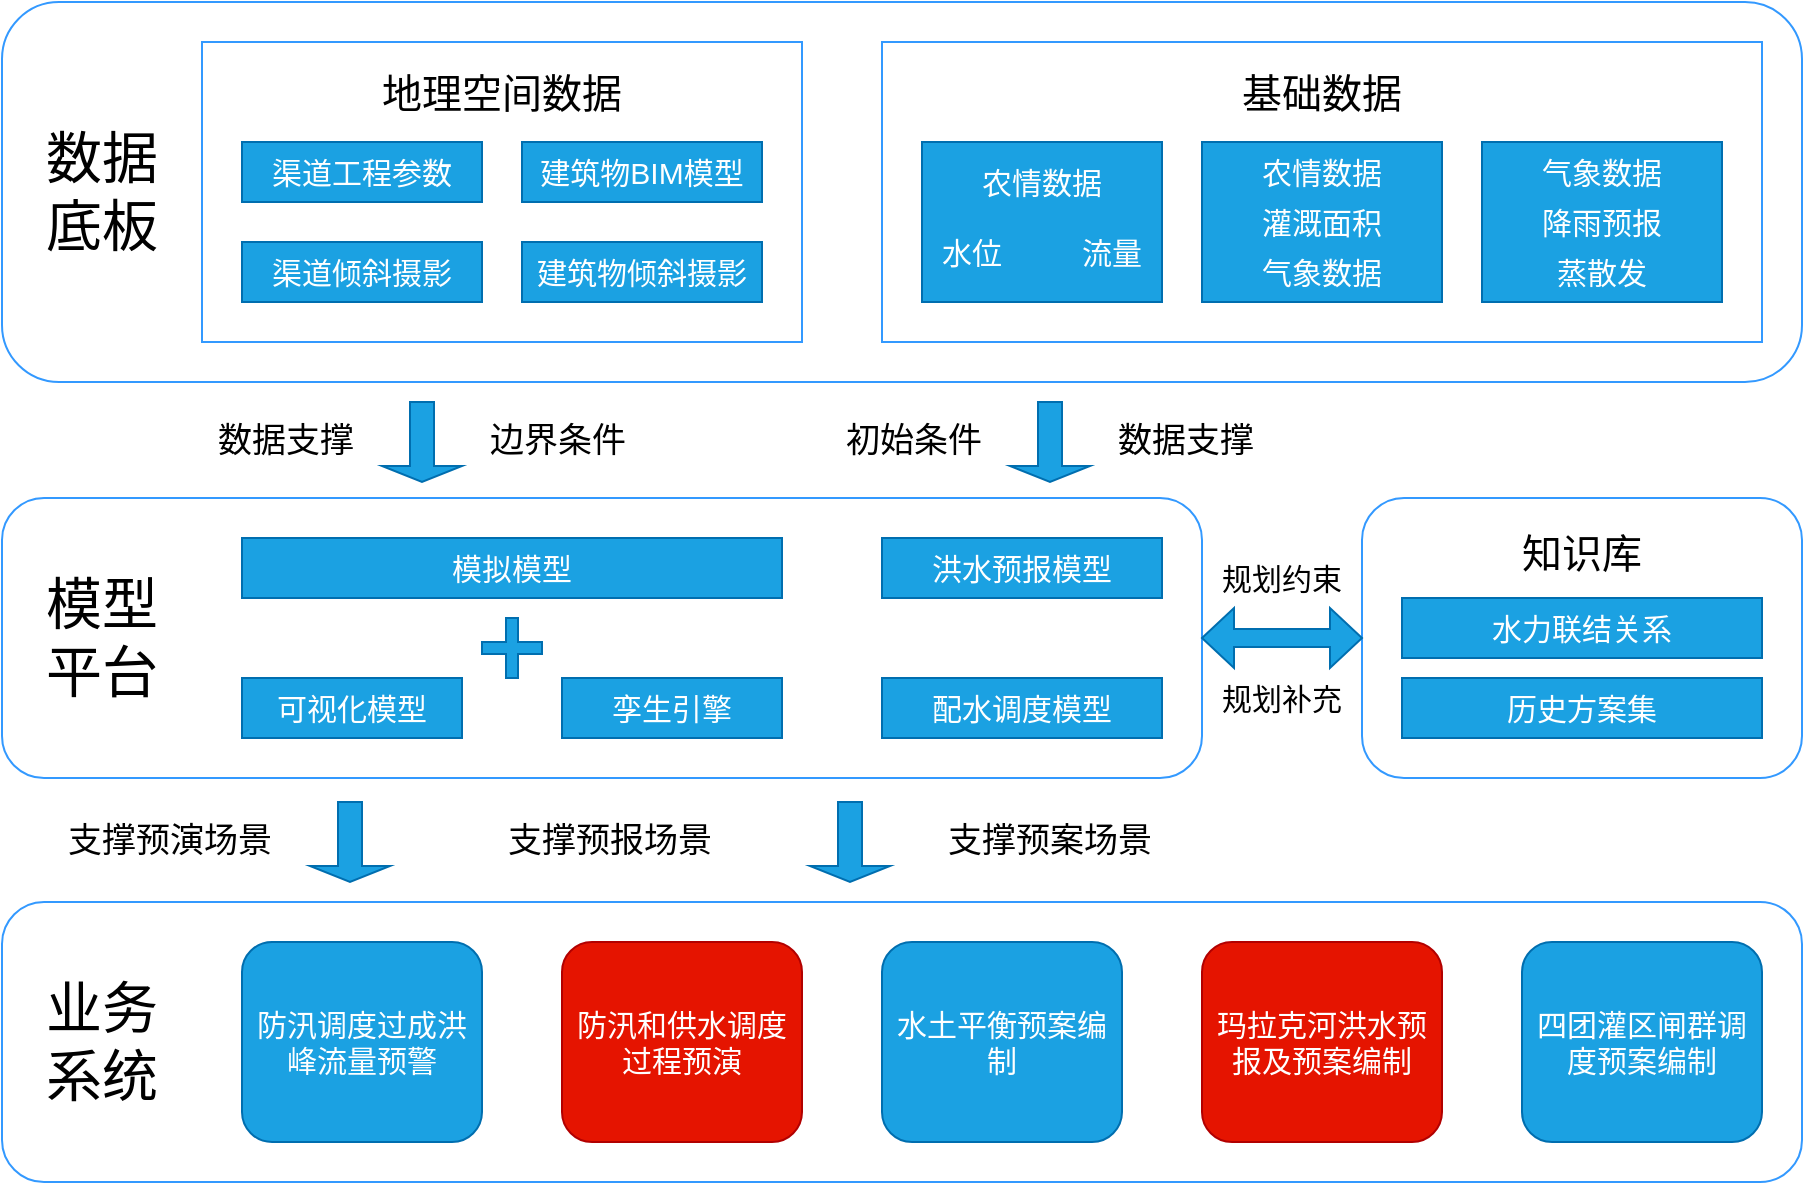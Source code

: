 <mxfile version="24.9.1">
  <diagram name="第 1 页" id="O7JRIEu9CCg7zkmm5EOh">
    <mxGraphModel dx="2074" dy="1142" grid="1" gridSize="10" guides="1" tooltips="1" connect="1" arrows="1" fold="1" page="1" pageScale="1" pageWidth="827" pageHeight="1169" math="0" shadow="0">
      <root>
        <mxCell id="0" />
        <mxCell id="1" parent="0" />
        <mxCell id="mjh7ZcY9AiYVo0-ifaDu-34" value="" style="rounded=1;whiteSpace=wrap;html=1;fillStyle=dashed;strokeColor=#3399FF;" vertex="1" parent="1">
          <mxGeometry x="760" y="378" width="220" height="140" as="geometry" />
        </mxCell>
        <mxCell id="mjh7ZcY9AiYVo0-ifaDu-1" value="" style="rounded=1;whiteSpace=wrap;html=1;fillStyle=dashed;strokeColor=#3399FF;" vertex="1" parent="1">
          <mxGeometry x="80" y="130" width="900" height="190" as="geometry" />
        </mxCell>
        <mxCell id="mjh7ZcY9AiYVo0-ifaDu-2" value="&lt;font style=&quot;font-size: 28px;&quot;&gt;数据底板&lt;/font&gt;" style="text;html=1;align=center;verticalAlign=middle;whiteSpace=wrap;rounded=0;" vertex="1" parent="1">
          <mxGeometry x="100" y="190" width="60" height="70" as="geometry" />
        </mxCell>
        <mxCell id="mjh7ZcY9AiYVo0-ifaDu-3" value="" style="rounded=0;whiteSpace=wrap;html=1;fillStyle=dashed;strokeColor=#3399FF;" vertex="1" parent="1">
          <mxGeometry x="180" y="150" width="300" height="150" as="geometry" />
        </mxCell>
        <mxCell id="mjh7ZcY9AiYVo0-ifaDu-4" value="&lt;font style=&quot;font-size: 15px;&quot;&gt;渠道工程参数&lt;/font&gt;" style="rounded=0;whiteSpace=wrap;html=1;fillStyle=auto;fillColor=#1ba1e2;strokeColor=#006EAF;fontColor=#ffffff;" vertex="1" parent="1">
          <mxGeometry x="200" y="200" width="120" height="30" as="geometry" />
        </mxCell>
        <mxCell id="mjh7ZcY9AiYVo0-ifaDu-5" value="&lt;font style=&quot;font-size: 15px;&quot;&gt;建筑物BIM模型&lt;/font&gt;" style="rounded=0;whiteSpace=wrap;html=1;fillStyle=auto;fillColor=#1ba1e2;fontColor=#ffffff;strokeColor=#006EAF;" vertex="1" parent="1">
          <mxGeometry x="340" y="200" width="120" height="30" as="geometry" />
        </mxCell>
        <mxCell id="mjh7ZcY9AiYVo0-ifaDu-6" value="&lt;font style=&quot;font-size: 15px;&quot;&gt;渠道倾斜摄影&lt;/font&gt;" style="rounded=0;whiteSpace=wrap;html=1;fillStyle=auto;fillColor=#1ba1e2;fontColor=#ffffff;strokeColor=#006EAF;" vertex="1" parent="1">
          <mxGeometry x="200" y="250" width="120" height="30" as="geometry" />
        </mxCell>
        <mxCell id="mjh7ZcY9AiYVo0-ifaDu-8" value="&lt;font style=&quot;font-size: 15px;&quot;&gt;建筑物倾斜摄影&lt;/font&gt;" style="rounded=0;whiteSpace=wrap;html=1;fillStyle=auto;fillColor=#1ba1e2;fontColor=#ffffff;strokeColor=#006EAF;" vertex="1" parent="1">
          <mxGeometry x="340" y="250" width="120" height="30" as="geometry" />
        </mxCell>
        <mxCell id="mjh7ZcY9AiYVo0-ifaDu-9" value="" style="rounded=0;whiteSpace=wrap;html=1;strokeColor=#3399FF;fillStyle=dashed;" vertex="1" parent="1">
          <mxGeometry x="520" y="150" width="440" height="150" as="geometry" />
        </mxCell>
        <mxCell id="mjh7ZcY9AiYVo0-ifaDu-10" value="&lt;font style=&quot;font-size: 20px;&quot;&gt;地理空间数据&lt;/font&gt;" style="text;html=1;align=center;verticalAlign=middle;whiteSpace=wrap;rounded=0;" vertex="1" parent="1">
          <mxGeometry x="240" y="160" width="180" height="30" as="geometry" />
        </mxCell>
        <mxCell id="mjh7ZcY9AiYVo0-ifaDu-16" value="" style="rounded=0;whiteSpace=wrap;html=1;fillColor=#1ba1e2;fontColor=#ffffff;strokeColor=#006EAF;" vertex="1" parent="1">
          <mxGeometry x="680" y="200" width="120" height="80" as="geometry" />
        </mxCell>
        <mxCell id="mjh7ZcY9AiYVo0-ifaDu-17" value="" style="rounded=0;whiteSpace=wrap;html=1;fillColor=#1ba1e2;fontColor=#ffffff;strokeColor=#006EAF;" vertex="1" parent="1">
          <mxGeometry x="820" y="200" width="120" height="80" as="geometry" />
        </mxCell>
        <mxCell id="mjh7ZcY9AiYVo0-ifaDu-18" value="" style="group" vertex="1" connectable="0" parent="1">
          <mxGeometry x="540" y="200" width="120" height="80" as="geometry" />
        </mxCell>
        <mxCell id="mjh7ZcY9AiYVo0-ifaDu-11" value="" style="rounded=0;whiteSpace=wrap;html=1;fillColor=#1ba1e2;fontColor=#ffffff;strokeColor=#006EAF;" vertex="1" parent="mjh7ZcY9AiYVo0-ifaDu-18">
          <mxGeometry width="120" height="80" as="geometry" />
        </mxCell>
        <mxCell id="mjh7ZcY9AiYVo0-ifaDu-12" value="&lt;font color=&quot;#ffffff&quot; style=&quot;font-size: 15px;&quot;&gt;农情数据&lt;/font&gt;" style="text;html=1;align=center;verticalAlign=middle;whiteSpace=wrap;rounded=0;" vertex="1" parent="mjh7ZcY9AiYVo0-ifaDu-18">
          <mxGeometry x="20" y="5" width="80" height="30" as="geometry" />
        </mxCell>
        <mxCell id="mjh7ZcY9AiYVo0-ifaDu-14" value="&lt;font color=&quot;#ffffff&quot; style=&quot;font-size: 15px;&quot;&gt;水位&lt;/font&gt;" style="text;html=1;align=center;verticalAlign=middle;whiteSpace=wrap;rounded=0;" vertex="1" parent="mjh7ZcY9AiYVo0-ifaDu-18">
          <mxGeometry y="40" width="50" height="30" as="geometry" />
        </mxCell>
        <mxCell id="mjh7ZcY9AiYVo0-ifaDu-15" value="&lt;div&gt;&lt;font color=&quot;#ffffff&quot; style=&quot;font-size: 15px;&quot;&gt;流量&lt;/font&gt;&lt;/div&gt;" style="text;html=1;align=center;verticalAlign=middle;whiteSpace=wrap;rounded=0;" vertex="1" parent="mjh7ZcY9AiYVo0-ifaDu-18">
          <mxGeometry x="70" y="40" width="50" height="30" as="geometry" />
        </mxCell>
        <mxCell id="mjh7ZcY9AiYVo0-ifaDu-19" value="&lt;font color=&quot;#ffffff&quot;&gt;农情数据&lt;/font&gt;" style="text;html=1;align=center;verticalAlign=middle;whiteSpace=wrap;rounded=0;fontSize=15;" vertex="1" parent="1">
          <mxGeometry x="700" y="200" width="80" height="30" as="geometry" />
        </mxCell>
        <mxCell id="mjh7ZcY9AiYVo0-ifaDu-22" value="&lt;font color=&quot;#ffffff&quot;&gt;灌溉面积&lt;/font&gt;" style="text;html=1;align=center;verticalAlign=middle;whiteSpace=wrap;rounded=0;fontSize=15;" vertex="1" parent="1">
          <mxGeometry x="700" y="225" width="80" height="30" as="geometry" />
        </mxCell>
        <mxCell id="mjh7ZcY9AiYVo0-ifaDu-23" value="&lt;font color=&quot;#ffffff&quot;&gt;气象数据&lt;/font&gt;" style="text;html=1;align=center;verticalAlign=middle;whiteSpace=wrap;rounded=0;fontSize=15;" vertex="1" parent="1">
          <mxGeometry x="700" y="250" width="80" height="30" as="geometry" />
        </mxCell>
        <mxCell id="mjh7ZcY9AiYVo0-ifaDu-24" value="&lt;font color=&quot;#ffffff&quot;&gt;气象数据&lt;/font&gt;" style="text;html=1;align=center;verticalAlign=middle;whiteSpace=wrap;rounded=0;fontSize=15;" vertex="1" parent="1">
          <mxGeometry x="840" y="200" width="80" height="30" as="geometry" />
        </mxCell>
        <mxCell id="mjh7ZcY9AiYVo0-ifaDu-25" value="&lt;font color=&quot;#ffffff&quot;&gt;降雨预报&lt;/font&gt;" style="text;html=1;align=center;verticalAlign=middle;whiteSpace=wrap;rounded=0;fontSize=15;" vertex="1" parent="1">
          <mxGeometry x="840" y="225" width="80" height="30" as="geometry" />
        </mxCell>
        <mxCell id="mjh7ZcY9AiYVo0-ifaDu-26" value="&lt;font color=&quot;#ffffff&quot;&gt;蒸散发&lt;/font&gt;" style="text;html=1;align=center;verticalAlign=middle;whiteSpace=wrap;rounded=0;fontSize=15;" vertex="1" parent="1">
          <mxGeometry x="840" y="250" width="80" height="30" as="geometry" />
        </mxCell>
        <mxCell id="mjh7ZcY9AiYVo0-ifaDu-27" value="&lt;font style=&quot;font-size: 20px;&quot;&gt;基础数据&lt;/font&gt;" style="text;html=1;align=center;verticalAlign=middle;whiteSpace=wrap;rounded=0;" vertex="1" parent="1">
          <mxGeometry x="650" y="160" width="180" height="30" as="geometry" />
        </mxCell>
        <mxCell id="mjh7ZcY9AiYVo0-ifaDu-28" value="" style="rounded=1;whiteSpace=wrap;html=1;fillStyle=dashed;strokeColor=#3399FF;" vertex="1" parent="1">
          <mxGeometry x="80" y="378" width="600" height="140" as="geometry" />
        </mxCell>
        <mxCell id="mjh7ZcY9AiYVo0-ifaDu-29" value="&lt;font style=&quot;font-size: 28px;&quot;&gt;模型平台&lt;/font&gt;" style="text;html=1;align=center;verticalAlign=middle;whiteSpace=wrap;rounded=0;" vertex="1" parent="1">
          <mxGeometry x="100" y="413" width="60" height="70" as="geometry" />
        </mxCell>
        <mxCell id="mjh7ZcY9AiYVo0-ifaDu-30" value="&lt;font style=&quot;font-size: 15px;&quot;&gt;孪生引擎&lt;br&gt;&lt;/font&gt;" style="rounded=0;whiteSpace=wrap;html=1;fillColor=#1ba1e2;fontColor=#ffffff;strokeColor=#006EAF;" vertex="1" parent="1">
          <mxGeometry x="360" y="468" width="110" height="30" as="geometry" />
        </mxCell>
        <mxCell id="mjh7ZcY9AiYVo0-ifaDu-31" value="&lt;font style=&quot;font-size: 15px;&quot;&gt;模拟模型&lt;/font&gt;" style="rounded=0;whiteSpace=wrap;html=1;fillStyle=auto;fillColor=#1ba1e2;fontColor=#ffffff;strokeColor=#006EAF;" vertex="1" parent="1">
          <mxGeometry x="200" y="398" width="270" height="30" as="geometry" />
        </mxCell>
        <mxCell id="mjh7ZcY9AiYVo0-ifaDu-33" value="" style="shape=cross;whiteSpace=wrap;html=1;fillColor=#1ba1e2;fontColor=#ffffff;strokeColor=#006EAF;" vertex="1" parent="1">
          <mxGeometry x="320" y="438" width="30" height="30" as="geometry" />
        </mxCell>
        <mxCell id="mjh7ZcY9AiYVo0-ifaDu-35" value="" style="shape=doubleArrow;whiteSpace=wrap;html=1;fillColor=#1ba1e2;fontColor=#ffffff;strokeColor=#006EAF;" vertex="1" parent="1">
          <mxGeometry x="680" y="433" width="80" height="30" as="geometry" />
        </mxCell>
        <mxCell id="mjh7ZcY9AiYVo0-ifaDu-36" value="&lt;font style=&quot;font-size: 15px;&quot;&gt;规划约束&lt;/font&gt;" style="text;html=1;align=center;verticalAlign=middle;whiteSpace=wrap;rounded=0;" vertex="1" parent="1">
          <mxGeometry x="670" y="403" width="100" height="30" as="geometry" />
        </mxCell>
        <mxCell id="mjh7ZcY9AiYVo0-ifaDu-37" value="&lt;font style=&quot;font-size: 15px;&quot;&gt;规划补充&lt;/font&gt;" style="text;html=1;align=center;verticalAlign=middle;whiteSpace=wrap;rounded=0;" vertex="1" parent="1">
          <mxGeometry x="670" y="463" width="100" height="30" as="geometry" />
        </mxCell>
        <mxCell id="mjh7ZcY9AiYVo0-ifaDu-38" value="&lt;font style=&quot;font-size: 15px;&quot;&gt;可视化模型&lt;br&gt;&lt;/font&gt;" style="rounded=0;whiteSpace=wrap;html=1;fillColor=#1ba1e2;fontColor=#ffffff;strokeColor=#006EAF;" vertex="1" parent="1">
          <mxGeometry x="200" y="468" width="110" height="30" as="geometry" />
        </mxCell>
        <mxCell id="mjh7ZcY9AiYVo0-ifaDu-39" value="&lt;font style=&quot;font-size: 15px;&quot;&gt;水力联结关系&lt;/font&gt;" style="rounded=0;whiteSpace=wrap;html=1;fillColor=#1ba1e2;fontColor=#ffffff;strokeColor=#006EAF;" vertex="1" parent="1">
          <mxGeometry x="780" y="428" width="180" height="30" as="geometry" />
        </mxCell>
        <mxCell id="mjh7ZcY9AiYVo0-ifaDu-40" value="&lt;font style=&quot;font-size: 15px;&quot;&gt;历史方案集&lt;/font&gt;" style="rounded=0;whiteSpace=wrap;html=1;fillColor=#1ba1e2;fontColor=#ffffff;strokeColor=#006EAF;" vertex="1" parent="1">
          <mxGeometry x="780" y="468" width="180" height="30" as="geometry" />
        </mxCell>
        <mxCell id="mjh7ZcY9AiYVo0-ifaDu-41" value="&lt;font style=&quot;font-size: 20px;&quot;&gt;知识库&lt;/font&gt;" style="text;html=1;align=center;verticalAlign=middle;whiteSpace=wrap;rounded=0;" vertex="1" parent="1">
          <mxGeometry x="760" y="390" width="220" height="30" as="geometry" />
        </mxCell>
        <mxCell id="mjh7ZcY9AiYVo0-ifaDu-42" value="&lt;font style=&quot;font-size: 15px;&quot;&gt;洪水预报模型&lt;/font&gt;" style="rounded=0;whiteSpace=wrap;html=1;fillColor=#1ba1e2;fontColor=#ffffff;strokeColor=#006EAF;" vertex="1" parent="1">
          <mxGeometry x="520" y="398" width="140" height="30" as="geometry" />
        </mxCell>
        <mxCell id="mjh7ZcY9AiYVo0-ifaDu-43" value="&lt;font style=&quot;font-size: 15px;&quot;&gt;配水调度模型&lt;/font&gt;" style="rounded=0;whiteSpace=wrap;html=1;fillColor=#1ba1e2;fontColor=#ffffff;strokeColor=#006EAF;" vertex="1" parent="1">
          <mxGeometry x="520" y="468" width="140" height="30" as="geometry" />
        </mxCell>
        <mxCell id="mjh7ZcY9AiYVo0-ifaDu-44" value="" style="rounded=1;whiteSpace=wrap;html=1;fillStyle=dashed;strokeColor=#3399FF;" vertex="1" parent="1">
          <mxGeometry x="80" y="580" width="900" height="140" as="geometry" />
        </mxCell>
        <mxCell id="mjh7ZcY9AiYVo0-ifaDu-45" value="&lt;font style=&quot;font-size: 28px;&quot;&gt;业务系统&lt;/font&gt;" style="text;html=1;align=center;verticalAlign=middle;whiteSpace=wrap;rounded=0;" vertex="1" parent="1">
          <mxGeometry x="100" y="615" width="60" height="70" as="geometry" />
        </mxCell>
        <mxCell id="mjh7ZcY9AiYVo0-ifaDu-46" value="&lt;font style=&quot;font-size: 15px;&quot;&gt;防汛调度过成洪峰流量预警&lt;br&gt;&lt;/font&gt;" style="rounded=1;whiteSpace=wrap;html=1;fillStyle=auto;strokeColor=#006EAF;fillColor=#1ba1e2;fontColor=#ffffff;" vertex="1" parent="1">
          <mxGeometry x="200" y="600" width="120" height="100" as="geometry" />
        </mxCell>
        <mxCell id="mjh7ZcY9AiYVo0-ifaDu-47" value="&lt;font style=&quot;font-size: 15px;&quot;&gt;防汛和供水调度过程预演&lt;/font&gt;" style="rounded=1;whiteSpace=wrap;html=1;fillStyle=auto;strokeColor=#B20000;fillColor=#e51400;fontColor=#ffffff;" vertex="1" parent="1">
          <mxGeometry x="360" y="600" width="120" height="100" as="geometry" />
        </mxCell>
        <mxCell id="mjh7ZcY9AiYVo0-ifaDu-48" value="&lt;font style=&quot;font-size: 15px;&quot;&gt;水土平衡预案编制&lt;br&gt;&lt;/font&gt;" style="rounded=1;whiteSpace=wrap;html=1;fillStyle=auto;strokeColor=#006EAF;fillColor=#1ba1e2;fontColor=#ffffff;" vertex="1" parent="1">
          <mxGeometry x="520" y="600" width="120" height="100" as="geometry" />
        </mxCell>
        <mxCell id="mjh7ZcY9AiYVo0-ifaDu-49" value="&lt;font style=&quot;font-size: 15px;&quot;&gt;玛拉克河洪水预报及预案编制&lt;br&gt;&lt;/font&gt;" style="rounded=1;whiteSpace=wrap;html=1;fillStyle=auto;strokeColor=#B20000;fillColor=#e51400;fontColor=#ffffff;" vertex="1" parent="1">
          <mxGeometry x="680" y="600" width="120" height="100" as="geometry" />
        </mxCell>
        <mxCell id="mjh7ZcY9AiYVo0-ifaDu-50" value="&lt;font style=&quot;font-size: 15px;&quot;&gt;四团灌区闸群调度预案编制&lt;br&gt;&lt;/font&gt;" style="rounded=1;whiteSpace=wrap;html=1;fillStyle=auto;strokeColor=#006EAF;fillColor=#1ba1e2;fontColor=#ffffff;" vertex="1" parent="1">
          <mxGeometry x="840" y="600" width="120" height="100" as="geometry" />
        </mxCell>
        <mxCell id="mjh7ZcY9AiYVo0-ifaDu-51" value="" style="shape=singleArrow;direction=south;whiteSpace=wrap;html=1;fillColor=#1ba1e2;fontColor=#ffffff;strokeColor=#006EAF;" vertex="1" parent="1">
          <mxGeometry x="484" y="530" width="40" height="40" as="geometry" />
        </mxCell>
        <mxCell id="mjh7ZcY9AiYVo0-ifaDu-52" value="" style="shape=singleArrow;direction=south;whiteSpace=wrap;html=1;fillColor=#1ba1e2;fontColor=#ffffff;strokeColor=#006EAF;" vertex="1" parent="1">
          <mxGeometry x="234" y="530" width="40" height="40" as="geometry" />
        </mxCell>
        <mxCell id="mjh7ZcY9AiYVo0-ifaDu-54" value="&lt;font style=&quot;font-size: 17px;&quot;&gt;支撑预报场景&lt;/font&gt;" style="text;html=1;align=center;verticalAlign=middle;whiteSpace=wrap;rounded=0;" vertex="1" parent="1">
          <mxGeometry x="314" y="535" width="140" height="30" as="geometry" />
        </mxCell>
        <mxCell id="mjh7ZcY9AiYVo0-ifaDu-55" value="&lt;font style=&quot;font-size: 17px;&quot;&gt;支撑预演场景&lt;/font&gt;" style="text;html=1;align=center;verticalAlign=middle;whiteSpace=wrap;rounded=0;" vertex="1" parent="1">
          <mxGeometry x="94" y="535" width="140" height="30" as="geometry" />
        </mxCell>
        <mxCell id="mjh7ZcY9AiYVo0-ifaDu-56" value="&lt;font style=&quot;font-size: 17px;&quot;&gt;支撑预案场景&lt;/font&gt;" style="text;html=1;align=center;verticalAlign=middle;whiteSpace=wrap;rounded=0;" vertex="1" parent="1">
          <mxGeometry x="534" y="535" width="140" height="30" as="geometry" />
        </mxCell>
        <mxCell id="mjh7ZcY9AiYVo0-ifaDu-57" value="" style="shape=singleArrow;direction=south;whiteSpace=wrap;html=1;fillColor=#1ba1e2;fontColor=#ffffff;strokeColor=#006EAF;" vertex="1" parent="1">
          <mxGeometry x="584" y="330" width="40" height="40" as="geometry" />
        </mxCell>
        <mxCell id="mjh7ZcY9AiYVo0-ifaDu-58" value="" style="shape=singleArrow;direction=south;whiteSpace=wrap;html=1;fillColor=#1ba1e2;fontColor=#ffffff;strokeColor=#006EAF;" vertex="1" parent="1">
          <mxGeometry x="270" y="330" width="40" height="40" as="geometry" />
        </mxCell>
        <mxCell id="mjh7ZcY9AiYVo0-ifaDu-59" value="&lt;font style=&quot;font-size: 17px;&quot;&gt;数据支撑&lt;br&gt;&lt;/font&gt;" style="text;html=1;align=center;verticalAlign=middle;whiteSpace=wrap;rounded=0;" vertex="1" parent="1">
          <mxGeometry x="174" y="335" width="96" height="30" as="geometry" />
        </mxCell>
        <mxCell id="mjh7ZcY9AiYVo0-ifaDu-60" value="&lt;font style=&quot;font-size: 17px;&quot;&gt;边界条件&lt;/font&gt;" style="text;html=1;align=center;verticalAlign=middle;whiteSpace=wrap;rounded=0;" vertex="1" parent="1">
          <mxGeometry x="310" y="335" width="96" height="30" as="geometry" />
        </mxCell>
        <mxCell id="mjh7ZcY9AiYVo0-ifaDu-61" value="&lt;font style=&quot;font-size: 17px;&quot;&gt;初始条件&lt;/font&gt;" style="text;html=1;align=center;verticalAlign=middle;whiteSpace=wrap;rounded=0;" vertex="1" parent="1">
          <mxGeometry x="488" y="335" width="96" height="30" as="geometry" />
        </mxCell>
        <mxCell id="mjh7ZcY9AiYVo0-ifaDu-62" value="&lt;font style=&quot;font-size: 17px;&quot;&gt;数据支撑&lt;/font&gt;" style="text;html=1;align=center;verticalAlign=middle;whiteSpace=wrap;rounded=0;" vertex="1" parent="1">
          <mxGeometry x="624" y="335" width="96" height="30" as="geometry" />
        </mxCell>
      </root>
    </mxGraphModel>
  </diagram>
</mxfile>
